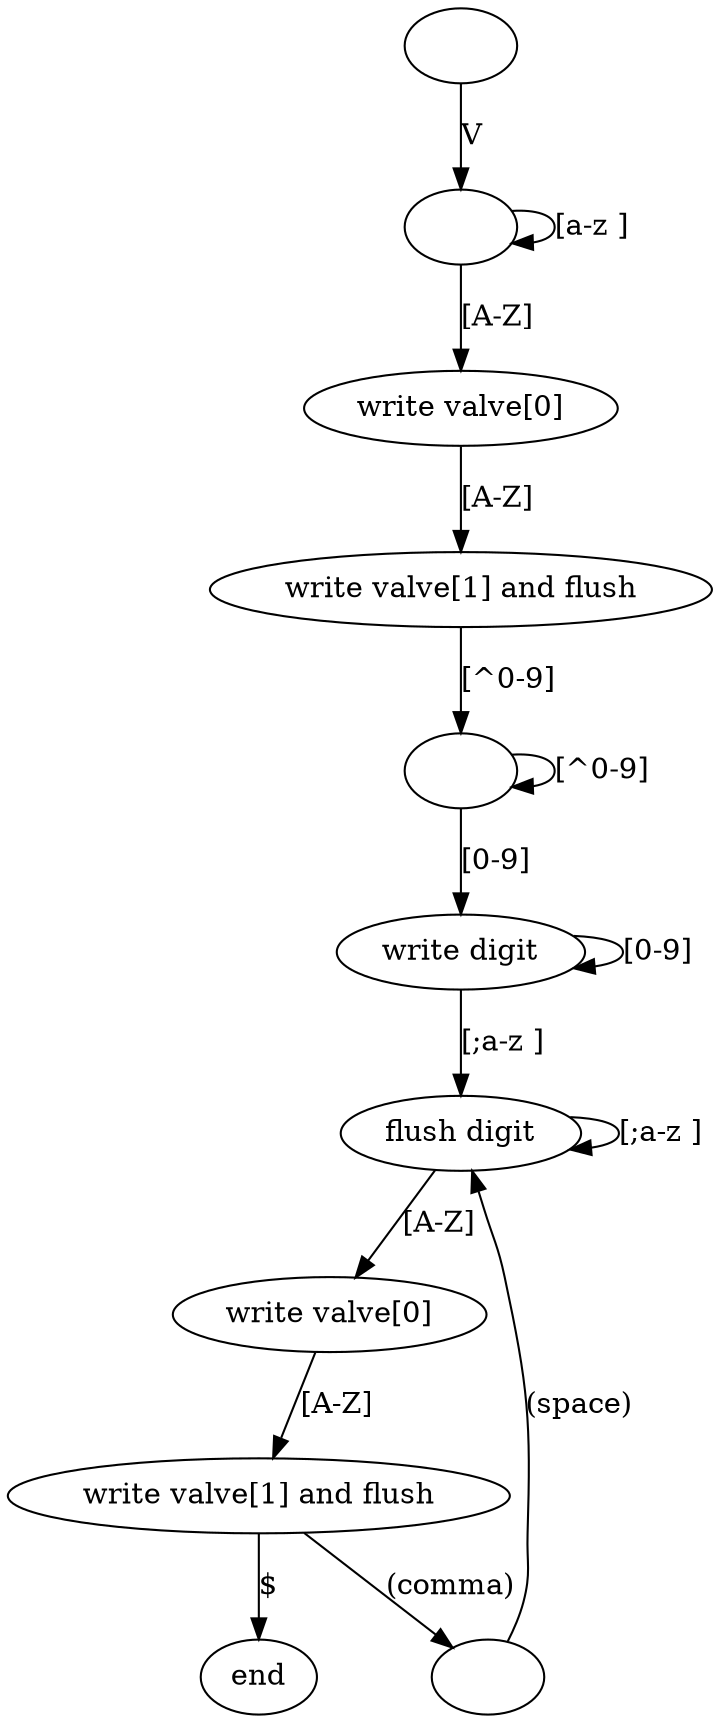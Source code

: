 digraph G {
    a[label=""];
    b[label=""];
    c[label="write valve[0]"];
    d[label="write valve[1] and flush"];
    e[label=""];
    f[label="write digit"];
    g[label="flush digit"];
    h[label="write valve[0]"];
    i[label="write valve[1] and flush"];
    j[label=""];
    k[label="end"];
    
    a -> b[label="V"];
    b -> b[label="[a-z ]"];
    b -> c[label="[A-Z]"];
    c -> d[label="[A-Z]"];
    d -> e[label="[^0-9]"];
    e -> e[label="[^0-9]"];
    e -> f[label="[0-9]"];
    f -> f[label="[0-9]"];
    f -> g[label="[;a-z ]"];
    g -> g[label="[;a-z ]"];
    g -> h[label="[A-Z]"];
    h -> i[label="[A-Z]"];
    i -> j[label="(comma)"];
    i -> k[label="$"];
    j -> g[label="(space)"];
}
